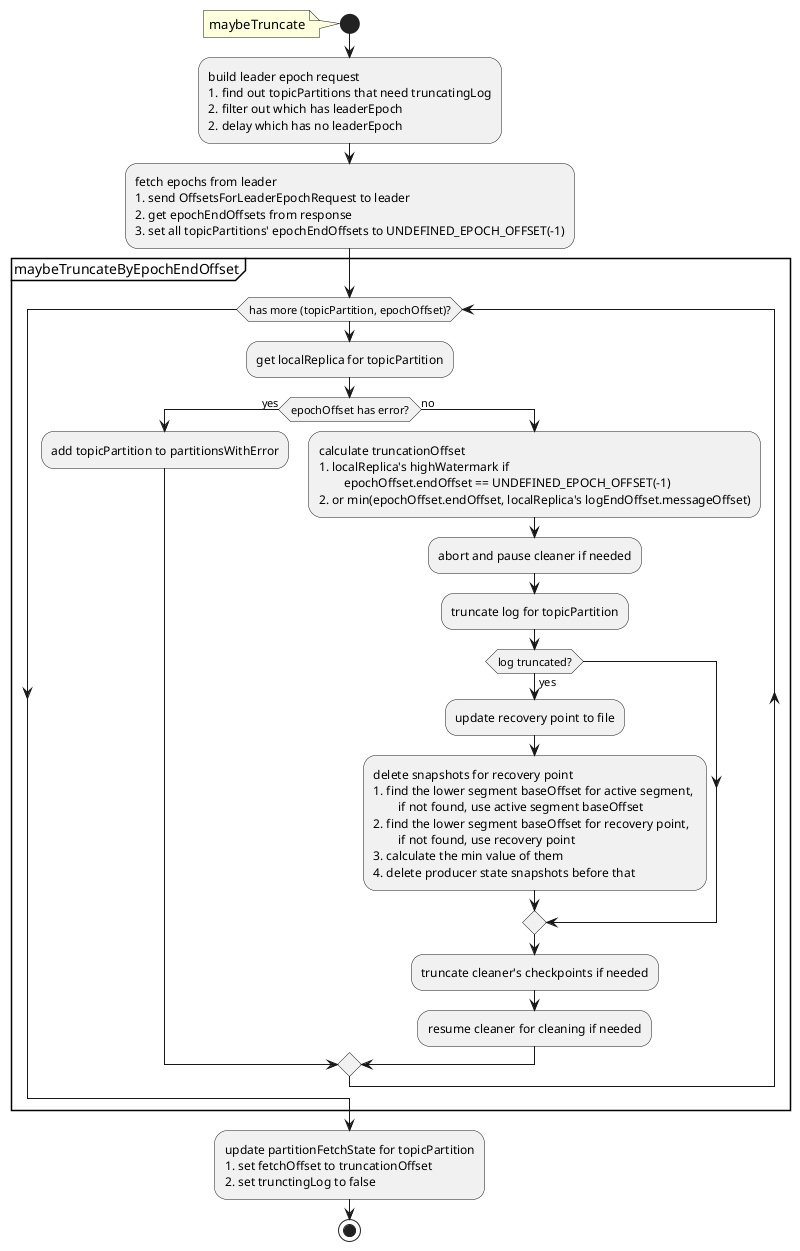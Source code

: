 @startuml
start
note left: maybeTruncate
:build leader epoch request
1. find out topicPartitions that need truncatingLog
2. filter out which has leaderEpoch
2. delay which has no leaderEpoch;

:fetch epochs from leader
1. send OffsetsForLeaderEpochRequest to leader
2. get epochEndOffsets from response
3. set all topicPartitions' epochEndOffsets to UNDEFINED_EPOCH_OFFSET(-1);

partition maybeTruncateByEpochEndOffset {
	while (has more (topicPartition, epochOffset)?) 
		:get localReplica for topicPartition;
		if (epochOffset has error?) then(yes)
			:add topicPartition to partitionsWithError;
		else(no)
			:calculate truncationOffset
			1. localReplica's highWatermark if 
				epochOffset.endOffset == UNDEFINED_EPOCH_OFFSET(-1)
			2. or min(epochOffset.endOffset, localReplica's logEndOffset.messageOffset);
		
			:abort and pause cleaner if needed;
			:truncate log for topicPartition;
			if (log truncated?) then(yes)
				:update recovery point to file;
				:delete snapshots for recovery point
				1. find the lower segment baseOffset for active segment, 
					if not found, use active segment baseOffset
				2. find the lower segment baseOffset for recovery point,
					if not found, use recovery point
				3. calculate the min value of them
				4. delete producer state snapshots before that;
			endif
			:truncate cleaner's checkpoints if needed;
			:resume cleaner for cleaning if needed;
		endif
	end while
}
:update partitionFetchState for topicPartition
1. set fetchOffset to truncationOffset
2. set trunctingLog to false;
stop
@enduml
